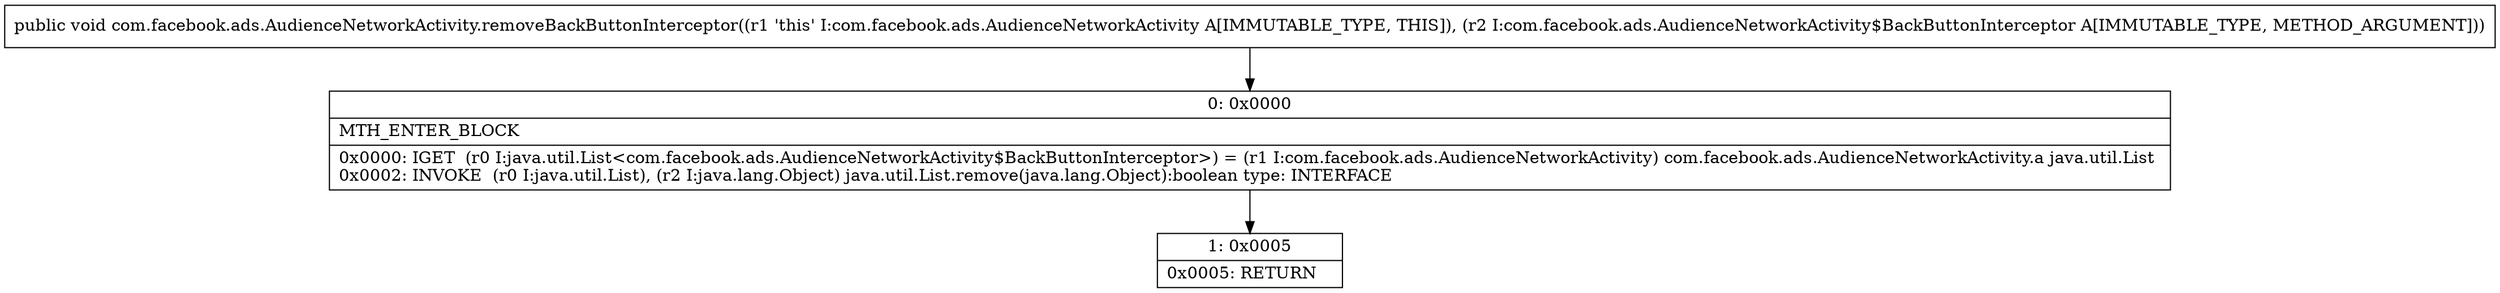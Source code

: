 digraph "CFG forcom.facebook.ads.AudienceNetworkActivity.removeBackButtonInterceptor(Lcom\/facebook\/ads\/AudienceNetworkActivity$BackButtonInterceptor;)V" {
Node_0 [shape=record,label="{0\:\ 0x0000|MTH_ENTER_BLOCK\l|0x0000: IGET  (r0 I:java.util.List\<com.facebook.ads.AudienceNetworkActivity$BackButtonInterceptor\>) = (r1 I:com.facebook.ads.AudienceNetworkActivity) com.facebook.ads.AudienceNetworkActivity.a java.util.List \l0x0002: INVOKE  (r0 I:java.util.List), (r2 I:java.lang.Object) java.util.List.remove(java.lang.Object):boolean type: INTERFACE \l}"];
Node_1 [shape=record,label="{1\:\ 0x0005|0x0005: RETURN   \l}"];
MethodNode[shape=record,label="{public void com.facebook.ads.AudienceNetworkActivity.removeBackButtonInterceptor((r1 'this' I:com.facebook.ads.AudienceNetworkActivity A[IMMUTABLE_TYPE, THIS]), (r2 I:com.facebook.ads.AudienceNetworkActivity$BackButtonInterceptor A[IMMUTABLE_TYPE, METHOD_ARGUMENT])) }"];
MethodNode -> Node_0;
Node_0 -> Node_1;
}

